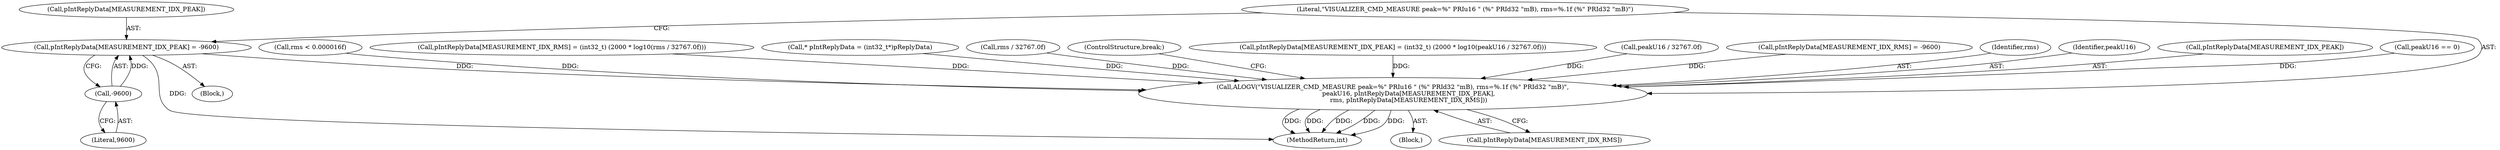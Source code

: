 digraph "0_Android_557bd7bfe6c4895faee09e46fc9b5304a956c8b7@array" {
"1001083" [label="(Call,pIntReplyData[MEASUREMENT_IDX_PEAK] = -9600)"];
"1001087" [label="(Call,-9600)"];
"1001103" [label="(Call,ALOGV(\"VISUALIZER_CMD_MEASURE peak=%\" PRIu16 \" (%\" PRId32 \"mB), rms=%.1f (%\" PRId32 \"mB)\",\n                peakU16, pIntReplyData[MEASUREMENT_IDX_PEAK],\n                rms, pIntReplyData[MEASUREMENT_IDX_RMS]))"];
"1001105" [label="(Identifier,peakU16)"];
"1000877" [label="(Block,)"];
"1001084" [label="(Call,pIntReplyData[MEASUREMENT_IDX_PEAK])"];
"1001082" [label="(Block,)"];
"1001106" [label="(Call,pIntReplyData[MEASUREMENT_IDX_PEAK])"];
"1001079" [label="(Call,peakU16 == 0)"];
"1001104" [label="(Literal,\"VISUALIZER_CMD_MEASURE peak=%\" PRIu16 \" (%\" PRId32 \"mB), rms=%.1f (%\" PRId32 \"mB)\")"];
"1001054" [label="(Call,rms < 0.000016f)"];
"1001110" [label="(Call,pIntReplyData[MEASUREMENT_IDX_RMS])"];
"1001088" [label="(Literal,9600)"];
"1001066" [label="(Call,pIntReplyData[MEASUREMENT_IDX_RMS] = (int32_t) (2000 * log10(rms / 32767.0f)))"];
"1001048" [label="(Call,* pIntReplyData = (int32_t*)pReplyData)"];
"1001075" [label="(Call,rms / 32767.0f)"];
"1001113" [label="(ControlStructure,break;)"];
"1001091" [label="(Call,pIntReplyData[MEASUREMENT_IDX_PEAK] = (int32_t) (2000 * log10(peakU16 / 32767.0f)))"];
"1001083" [label="(Call,pIntReplyData[MEASUREMENT_IDX_PEAK] = -9600)"];
"1001087" [label="(Call,-9600)"];
"1001100" [label="(Call,peakU16 / 32767.0f)"];
"1001120" [label="(MethodReturn,int)"];
"1001058" [label="(Call,pIntReplyData[MEASUREMENT_IDX_RMS] = -9600)"];
"1001109" [label="(Identifier,rms)"];
"1001103" [label="(Call,ALOGV(\"VISUALIZER_CMD_MEASURE peak=%\" PRIu16 \" (%\" PRId32 \"mB), rms=%.1f (%\" PRId32 \"mB)\",\n                peakU16, pIntReplyData[MEASUREMENT_IDX_PEAK],\n                rms, pIntReplyData[MEASUREMENT_IDX_RMS]))"];
"1001083" -> "1001082"  [label="AST: "];
"1001083" -> "1001087"  [label="CFG: "];
"1001084" -> "1001083"  [label="AST: "];
"1001087" -> "1001083"  [label="AST: "];
"1001104" -> "1001083"  [label="CFG: "];
"1001083" -> "1001120"  [label="DDG: "];
"1001087" -> "1001083"  [label="DDG: "];
"1001083" -> "1001103"  [label="DDG: "];
"1001087" -> "1001088"  [label="CFG: "];
"1001088" -> "1001087"  [label="AST: "];
"1001103" -> "1000877"  [label="AST: "];
"1001103" -> "1001110"  [label="CFG: "];
"1001104" -> "1001103"  [label="AST: "];
"1001105" -> "1001103"  [label="AST: "];
"1001106" -> "1001103"  [label="AST: "];
"1001109" -> "1001103"  [label="AST: "];
"1001110" -> "1001103"  [label="AST: "];
"1001113" -> "1001103"  [label="CFG: "];
"1001103" -> "1001120"  [label="DDG: "];
"1001103" -> "1001120"  [label="DDG: "];
"1001103" -> "1001120"  [label="DDG: "];
"1001103" -> "1001120"  [label="DDG: "];
"1001103" -> "1001120"  [label="DDG: "];
"1001079" -> "1001103"  [label="DDG: "];
"1001100" -> "1001103"  [label="DDG: "];
"1001048" -> "1001103"  [label="DDG: "];
"1001091" -> "1001103"  [label="DDG: "];
"1001054" -> "1001103"  [label="DDG: "];
"1001075" -> "1001103"  [label="DDG: "];
"1001066" -> "1001103"  [label="DDG: "];
"1001058" -> "1001103"  [label="DDG: "];
}
